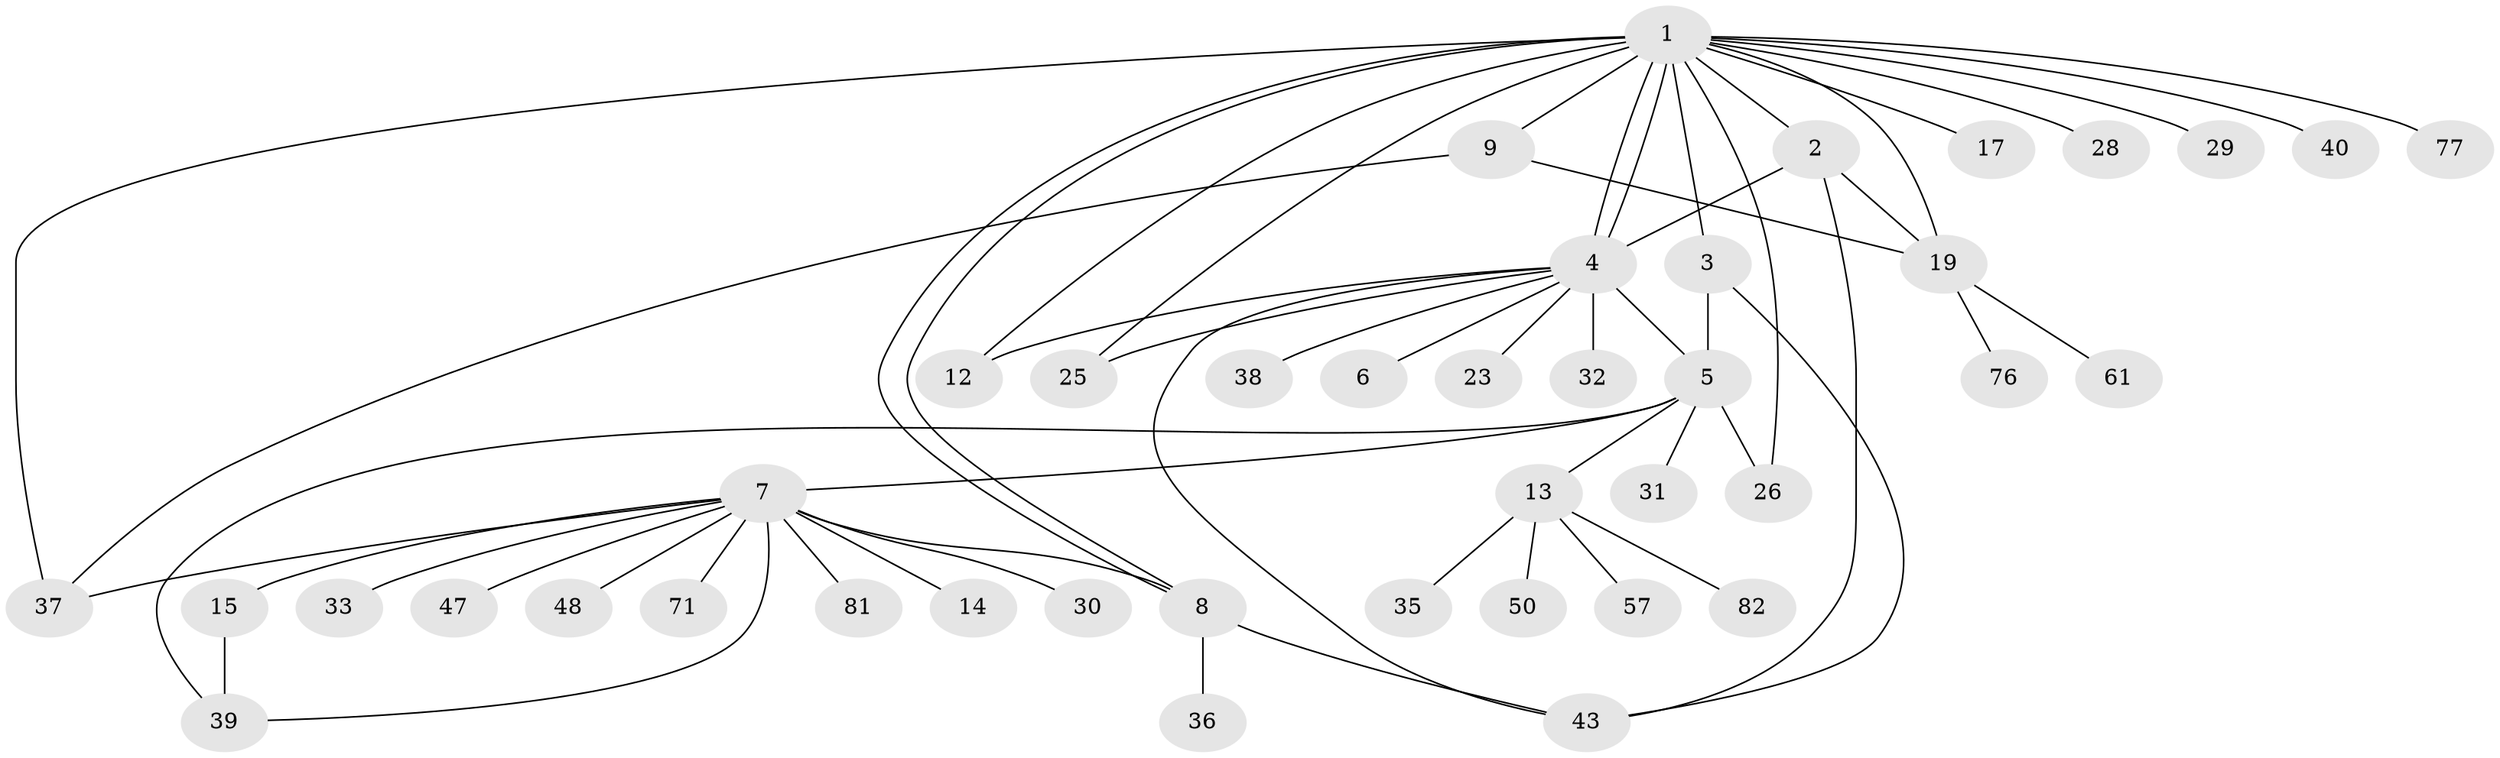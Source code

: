 // original degree distribution, {17: 0.012195121951219513, 6: 0.024390243902439025, 3: 0.15853658536585366, 12: 0.024390243902439025, 1: 0.5, 16: 0.012195121951219513, 7: 0.036585365853658534, 2: 0.17073170731707318, 5: 0.024390243902439025, 4: 0.036585365853658534}
// Generated by graph-tools (version 1.1) at 2025/14/03/09/25 04:14:39]
// undirected, 41 vertices, 57 edges
graph export_dot {
graph [start="1"]
  node [color=gray90,style=filled];
  1;
  2;
  3;
  4 [super="+18+60+51+52+65+11+16"];
  5 [super="+69+27"];
  6;
  7 [super="+42"];
  8 [super="+24+53+10"];
  9;
  12 [super="+55"];
  13;
  14;
  15;
  17 [super="+20"];
  19 [super="+41+22+46+21"];
  23 [super="+45"];
  25 [super="+80"];
  26;
  28;
  29;
  30;
  31 [super="+34"];
  32;
  33;
  35;
  36;
  37 [super="+70"];
  38;
  39;
  40;
  43 [super="+56"];
  47;
  48;
  50;
  57;
  61;
  71;
  76;
  77;
  81;
  82;
  1 -- 2;
  1 -- 3;
  1 -- 4;
  1 -- 4;
  1 -- 8;
  1 -- 8;
  1 -- 9;
  1 -- 12;
  1 -- 17;
  1 -- 19;
  1 -- 25;
  1 -- 26;
  1 -- 28;
  1 -- 29;
  1 -- 40;
  1 -- 77;
  1 -- 37;
  2 -- 43;
  2 -- 4 [weight=3];
  2 -- 19;
  3 -- 5;
  3 -- 43;
  4 -- 6;
  4 -- 38;
  4 -- 32;
  4 -- 5 [weight=5];
  4 -- 12;
  4 -- 25;
  4 -- 43;
  4 -- 23;
  5 -- 7 [weight=4];
  5 -- 13;
  5 -- 39;
  5 -- 26;
  5 -- 31;
  7 -- 14;
  7 -- 15 [weight=2];
  7 -- 30;
  7 -- 33;
  7 -- 37;
  7 -- 39;
  7 -- 47;
  7 -- 48;
  7 -- 71;
  7 -- 81;
  7 -- 8 [weight=2];
  8 -- 36;
  8 -- 43;
  9 -- 37;
  9 -- 19;
  13 -- 35;
  13 -- 50;
  13 -- 57;
  13 -- 82;
  15 -- 39;
  19 -- 61;
  19 -- 76;
}

